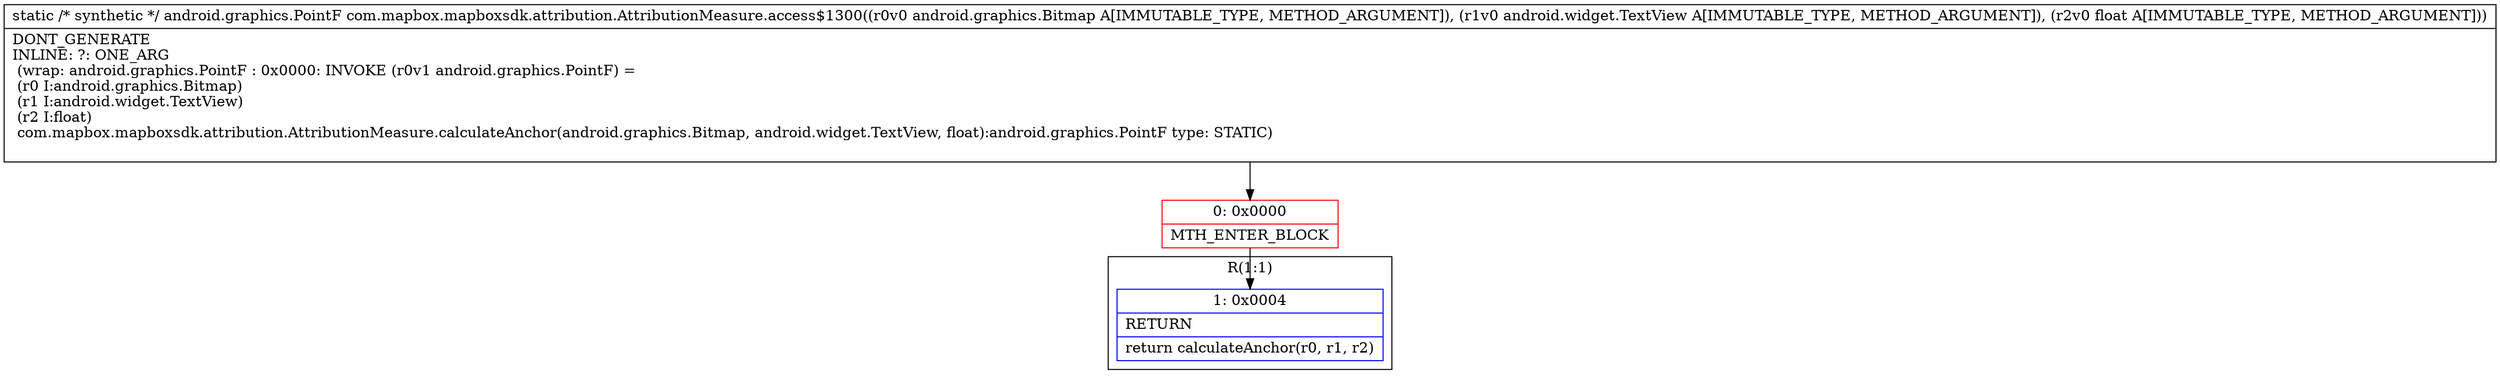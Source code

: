 digraph "CFG forcom.mapbox.mapboxsdk.attribution.AttributionMeasure.access$1300(Landroid\/graphics\/Bitmap;Landroid\/widget\/TextView;F)Landroid\/graphics\/PointF;" {
subgraph cluster_Region_736231694 {
label = "R(1:1)";
node [shape=record,color=blue];
Node_1 [shape=record,label="{1\:\ 0x0004|RETURN\l|return calculateAnchor(r0, r1, r2)\l}"];
}
Node_0 [shape=record,color=red,label="{0\:\ 0x0000|MTH_ENTER_BLOCK\l}"];
MethodNode[shape=record,label="{static \/* synthetic *\/ android.graphics.PointF com.mapbox.mapboxsdk.attribution.AttributionMeasure.access$1300((r0v0 android.graphics.Bitmap A[IMMUTABLE_TYPE, METHOD_ARGUMENT]), (r1v0 android.widget.TextView A[IMMUTABLE_TYPE, METHOD_ARGUMENT]), (r2v0 float A[IMMUTABLE_TYPE, METHOD_ARGUMENT]))  | DONT_GENERATE\lINLINE: ?: ONE_ARG  \l  (wrap: android.graphics.PointF : 0x0000: INVOKE  (r0v1 android.graphics.PointF) = \l  (r0 I:android.graphics.Bitmap)\l  (r1 I:android.widget.TextView)\l  (r2 I:float)\l com.mapbox.mapboxsdk.attribution.AttributionMeasure.calculateAnchor(android.graphics.Bitmap, android.widget.TextView, float):android.graphics.PointF type: STATIC)\l\l}"];
MethodNode -> Node_0;
Node_0 -> Node_1;
}

